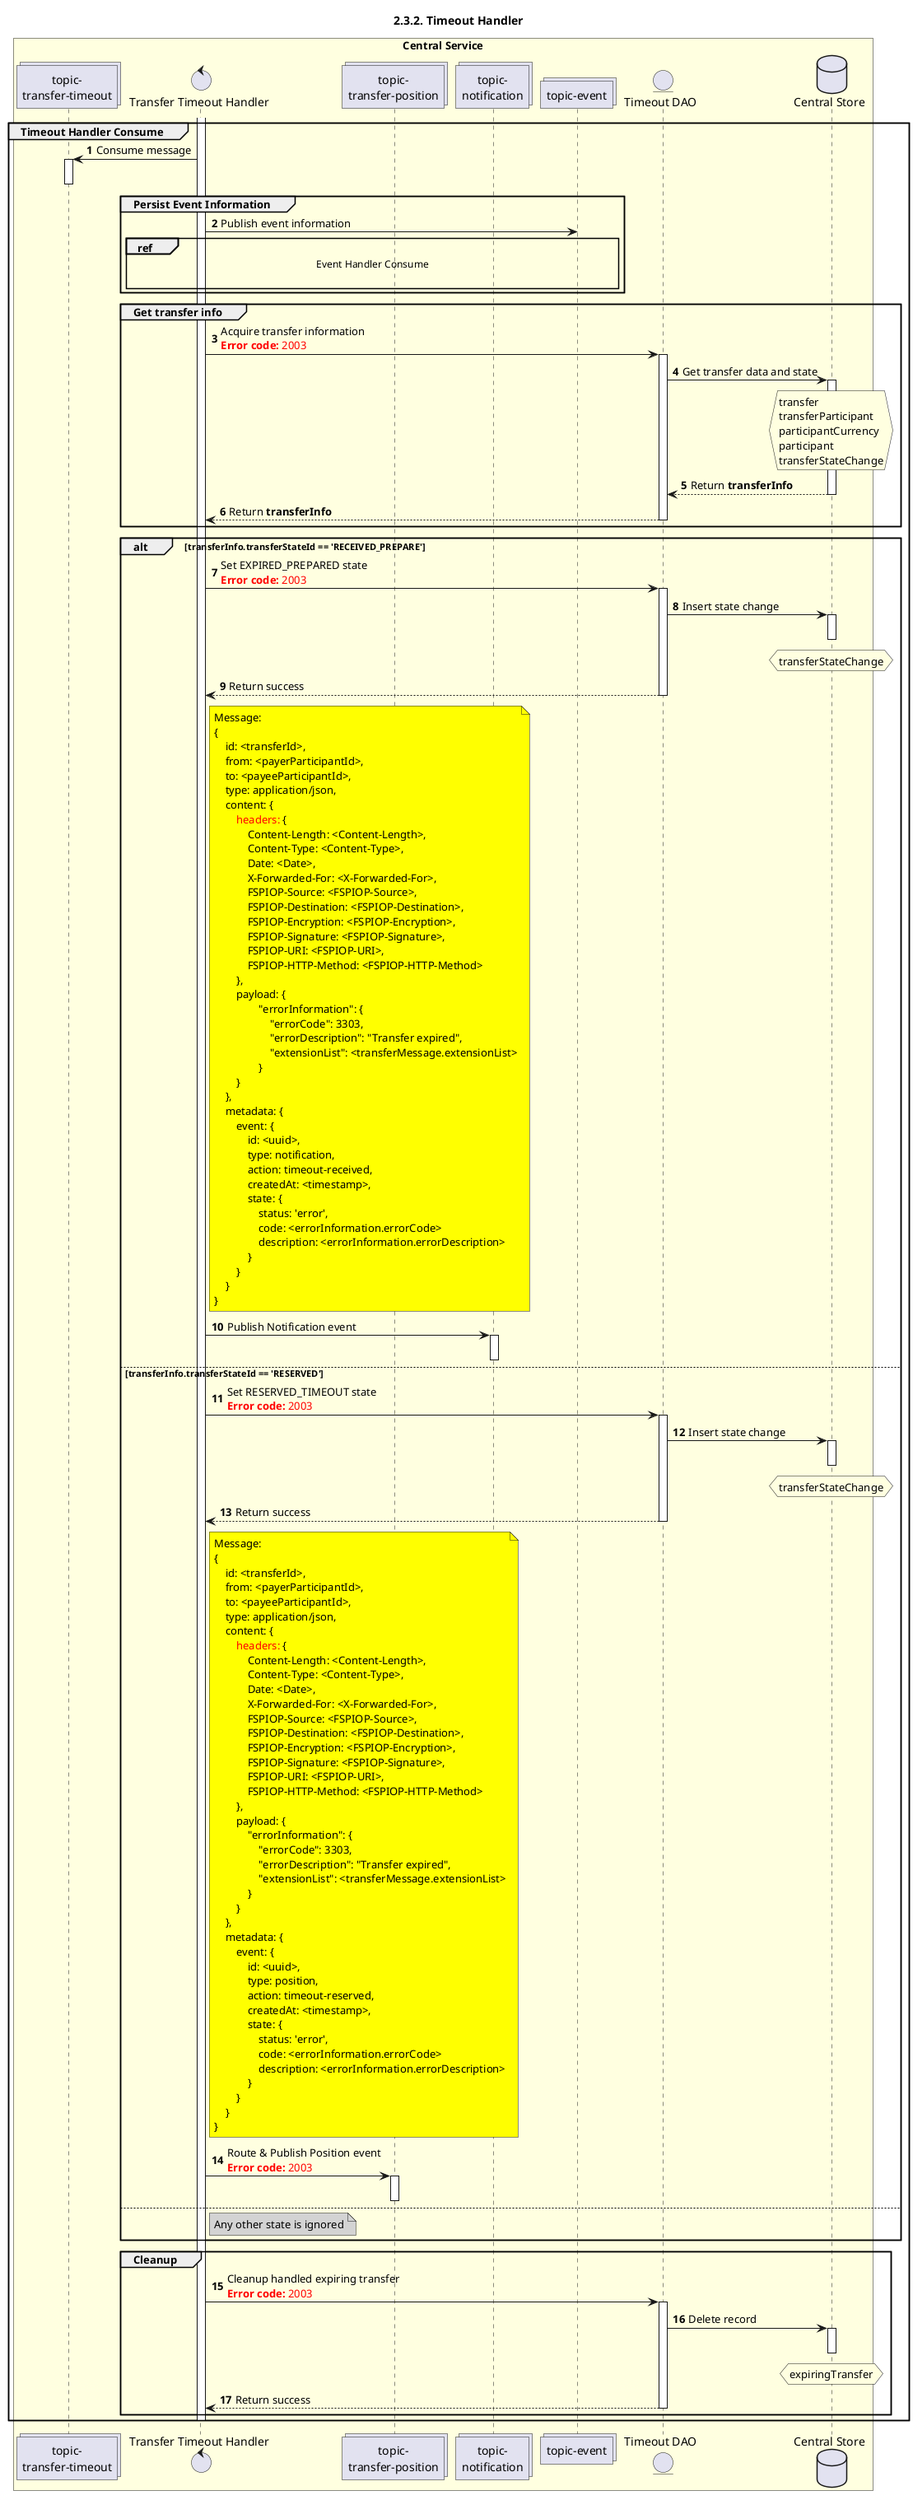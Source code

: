 /'*****
 License
 --------------
 Copyright © 2017 Bill & Melinda Gates Foundation
 The Mojaloop files are made available by the Bill & Melinda Gates Foundation under the Apache License, Version 2.0 (the "License") and you may not use these files except in compliance with the License. You may obtain a copy of the License at
 http://www.apache.org/licenses/LICENSE-2.0
 Unless required by applicable law or agreed to in writing, the Mojaloop files are distributed on an "AS IS" BASIS, WITHOUT WARRANTIES OR CONDITIONS OF ANY KIND, either express or implied. See the License for the specific language governing permissions and limitations under the License.
 Contributors
 --------------
 This is the official list of the Mojaloop project contributors for this file.
 Names of the original copyright holders (individuals or organizations)
 should be listed with a '*' in the first column. People who have
 contributed from an organization can be listed under the organization
 that actually holds the copyright for their contributions (see the
 Gates Foundation organization for an example). Those individuals should have
 their names indented and be marked with a '-'. Email address can be added
 optionally within square brackets <email>.
 * Gates Foundation
 - Name Surname <name.surname@gatesfoundation.com>

 * ModusBox
 - Georgi Georgiev <georgi.georgiev@modusbox.com>
 - Rajiv Mothilal <rajiv.mothilal@modusbox.com>
 --------------
 ******'/

@startuml
' declare title
title 2.3.2. Timeout Handler

autonumber

' Actor Keys:
'   boundary - APIs/Interfaces, etc
'   collections - Kafka Topics
'   control - Kafka Consumers
'   entity - Database Access Objects
'   database - Database Persistance Store

' declare actors
control "Transfer Timeout Handler" as TIMEOUT_HANDLER
collections "topic-\ntransfer-timeout" as TOPIC_TRANSFER_TIMEOUT
collections "topic-\ntransfer-position" as TOPIC_TRANSFER_POSITION
collections "topic-\nnotification" as NOTIFICATIONS_TOPIC
collections "topic-event" as EVENT_TOPIC
entity "Timeout DAO" as TIMEOUT_DAO
database "Central Store" as DB

box "Central Service" #lightyellow
    participant TOPIC_TRANSFER_TIMEOUT
    participant TIMEOUT_HANDLER
    participant TOPIC_TRANSFER_POSITION
    participant NOTIFICATIONS_TOPIC
    participant EVENT_TOPIC
    participant TIMEOUT_DAO
    participant DB
end box

' start flow

group Timeout Handler Consume
    activate TIMEOUT_HANDLER
    TOPIC_TRANSFER_TIMEOUT <- TIMEOUT_HANDLER: Consume message
    activate TOPIC_TRANSFER_TIMEOUT
    deactivate TOPIC_TRANSFER_TIMEOUT

    group Persist Event Information
        TIMEOUT_HANDLER -> EVENT_TOPIC: Publish event information
        ref over TIMEOUT_HANDLER, EVENT_TOPIC:  Event Handler Consume\n
    end
    
    group Get transfer info
        TIMEOUT_HANDLER -> TIMEOUT_DAO: Acquire transfer information\n<color #red><b>Error code:</b> 2003</color>
        activate TIMEOUT_DAO
        TIMEOUT_DAO -> DB: Get transfer data and state
        activate DB
        hnote over DB #lightyellow
            transfer
            transferParticipant
            participantCurrency
            participant
            transferStateChange
        end note
        TIMEOUT_DAO <-- DB: Return **transferInfo**
        deactivate DB
        TIMEOUT_HANDLER <-- TIMEOUT_DAO: Return **transferInfo**
        deactivate TIMEOUT_DAO
    end

    alt transferInfo.transferStateId == 'RECEIVED_PREPARE'
        TIMEOUT_HANDLER -> TIMEOUT_DAO: Set EXPIRED_PREPARED state\n<color #red><b>Error code:</b> 2003</color>
        activate TIMEOUT_DAO
        TIMEOUT_DAO -> DB: Insert state change
        activate DB
        deactivate DB
        hnote over DB #lightyellow
            transferStateChange
        end note
        TIMEOUT_HANDLER <-- TIMEOUT_DAO: Return success
        deactivate TIMEOUT_DAO

        note right of TIMEOUT_HANDLER #yellow
            Message:
            {
                id: <transferId>,
                from: <payerParticipantId>,
                to: <payeeParticipantId>,
                type: application/json,
                content: {
                    <color #red>headers:</color> {
                        Content-Length: <Content-Length>,
                        Content-Type: <Content-Type>,
                        Date: <Date>,
                        X-Forwarded-For: <X-Forwarded-For>,
                        FSPIOP-Source: <FSPIOP-Source>,
                        FSPIOP-Destination: <FSPIOP-Destination>,
                        FSPIOP-Encryption: <FSPIOP-Encryption>,
                        FSPIOP-Signature: <FSPIOP-Signature>,
                        FSPIOP-URI: <FSPIOP-URI>,
                        FSPIOP-HTTP-Method: <FSPIOP-HTTP-Method>
                    },
                    payload: {
                            "errorInformation": {
                                "errorCode": 3303,
                                "errorDescription": "Transfer expired",
                                "extensionList": <transferMessage.extensionList>
                            }
                    }
                },
                metadata: {
                    event: {
                        id: <uuid>,
                        type: notification,
                        action: timeout-received,
                        createdAt: <timestamp>,
                        state: {
                            status: 'error',
                            code: <errorInformation.errorCode>
                            description: <errorInformation.errorDescription>
                        }
                    }
                }
            }
        end note
        TIMEOUT_HANDLER -> NOTIFICATIONS_TOPIC: Publish Notification event
        activate NOTIFICATIONS_TOPIC
        deactivate NOTIFICATIONS_TOPIC
    else transferInfo.transferStateId == 'RESERVED'
        TIMEOUT_HANDLER -> TIMEOUT_DAO: Set RESERVED_TIMEOUT state\n<color #red><b>Error code:</b> 2003</color>
        activate TIMEOUT_DAO
        TIMEOUT_DAO -> DB: Insert state change
        activate DB
        deactivate DB
        hnote over DB #lightyellow
            transferStateChange
        end note
        TIMEOUT_HANDLER <-- TIMEOUT_DAO: Return success
        deactivate TIMEOUT_DAO
        
        note right of TIMEOUT_HANDLER #yellow
            Message:
            {
                id: <transferId>,
                from: <payerParticipantId>,
                to: <payeeParticipantId>,
                type: application/json,
                content: {
                    <color #red>headers:</color> {
                        Content-Length: <Content-Length>,
                        Content-Type: <Content-Type>,
                        Date: <Date>,
                        X-Forwarded-For: <X-Forwarded-For>,
                        FSPIOP-Source: <FSPIOP-Source>,
                        FSPIOP-Destination: <FSPIOP-Destination>,
                        FSPIOP-Encryption: <FSPIOP-Encryption>,
                        FSPIOP-Signature: <FSPIOP-Signature>,
                        FSPIOP-URI: <FSPIOP-URI>,
                        FSPIOP-HTTP-Method: <FSPIOP-HTTP-Method>
                    },
                    payload: {
                        "errorInformation": {
                            "errorCode": 3303,
                            "errorDescription": "Transfer expired",
                            "extensionList": <transferMessage.extensionList>
                        }
                    }
                },
                metadata: {
                    event: {
                        id: <uuid>,
                        type: position,
                        action: timeout-reserved,
                        createdAt: <timestamp>,
                        state: {
                            status: 'error',
                            code: <errorInformation.errorCode>
                            description: <errorInformation.errorDescription>
                        }
                    }
                }
            }
        end note
        TIMEOUT_HANDLER -> TOPIC_TRANSFER_POSITION: Route & Publish Position event\n<color #red><b>Error code:</b> 2003</color>
        activate TOPIC_TRANSFER_POSITION
        deactivate TOPIC_TRANSFER_POSITION
    else
        note right of TIMEOUT_HANDLER #lightgrey
            Any other state is ignored
        end note
    end

    group Cleanup
        TIMEOUT_HANDLER -> TIMEOUT_DAO: Cleanup handled expiring transfer\n<color #red><b>Error code:</b> 2003</color>
        activate TIMEOUT_DAO
        TIMEOUT_DAO -> DB: Delete record
        activate DB
        deactivate DB
        hnote over DB #lightyellow
            expiringTransfer
        end note
        TIMEOUT_HANDLER <-- TIMEOUT_DAO: Return success
        deactivate TIMEOUT_DAO
    end

    deactivate TIMEOUT_HANDLER
end
@enduml
